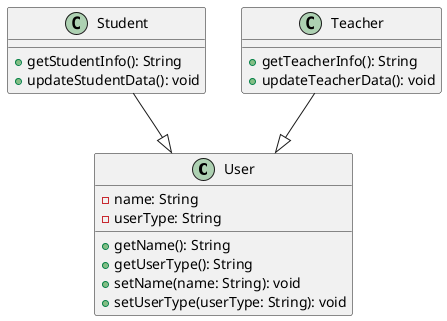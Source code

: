 @startuml
class User {
    - name: String
    - userType: String
    + getName(): String
    + getUserType(): String
    + setName(name: String): void
    + setUserType(userType: String): void
}

class Student {
    + getStudentInfo(): String
    + updateStudentData(): void
}

class Teacher {
    + getTeacherInfo(): String
    + updateTeacherData(): void
}

Student --|> User
Teacher --|> User
@enduml